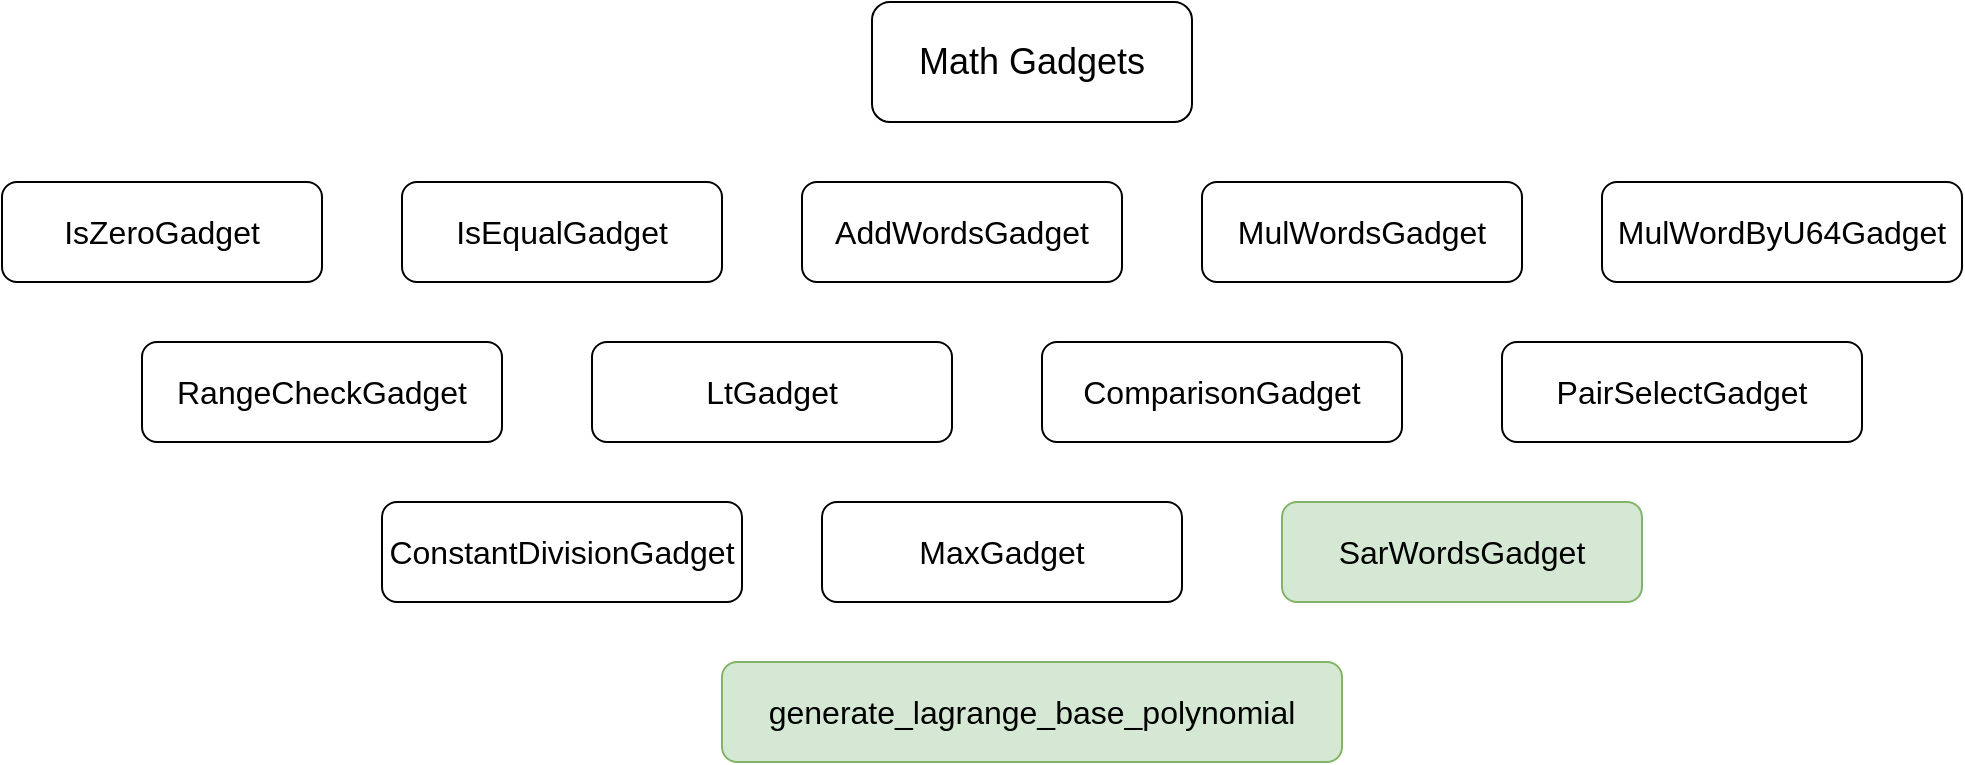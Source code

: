 <mxfile version="20.2.3" type="github">
  <diagram id="McVIOMcb1xRIXEFPR1ON" name="Page-1">
    <mxGraphModel dx="1426" dy="794" grid="1" gridSize="10" guides="1" tooltips="1" connect="1" arrows="1" fold="1" page="1" pageScale="1" pageWidth="850" pageHeight="1100" math="0" shadow="0">
      <root>
        <mxCell id="0" />
        <mxCell id="1" parent="0" />
        <mxCell id="hUmYEHSh0BYOGZPkl-zU-1" value="&lt;font style=&quot;font-size: 18px;&quot;&gt;Math Gadgets&lt;/font&gt;" style="rounded=1;whiteSpace=wrap;html=1;" vertex="1" parent="1">
          <mxGeometry x="475" y="100" width="160" height="60" as="geometry" />
        </mxCell>
        <mxCell id="hUmYEHSh0BYOGZPkl-zU-2" value="&lt;font style=&quot;font-size: 16px;&quot;&gt;IsZeroGadget&lt;/font&gt;" style="rounded=1;whiteSpace=wrap;html=1;" vertex="1" parent="1">
          <mxGeometry x="40" y="190" width="160" height="50" as="geometry" />
        </mxCell>
        <mxCell id="hUmYEHSh0BYOGZPkl-zU-4" value="&lt;font style=&quot;font-size: 16px;&quot;&gt;IsEqualGadget&lt;/font&gt;" style="rounded=1;whiteSpace=wrap;html=1;" vertex="1" parent="1">
          <mxGeometry x="240" y="190" width="160" height="50" as="geometry" />
        </mxCell>
        <mxCell id="hUmYEHSh0BYOGZPkl-zU-5" value="&lt;font style=&quot;font-size: 16px;&quot;&gt;AddWordsGadget&lt;/font&gt;" style="rounded=1;whiteSpace=wrap;html=1;" vertex="1" parent="1">
          <mxGeometry x="440" y="190" width="160" height="50" as="geometry" />
        </mxCell>
        <mxCell id="hUmYEHSh0BYOGZPkl-zU-6" value="&lt;font style=&quot;font-size: 16px;&quot;&gt;MulWordsGadget&lt;/font&gt;" style="rounded=1;whiteSpace=wrap;html=1;" vertex="1" parent="1">
          <mxGeometry x="640" y="190" width="160" height="50" as="geometry" />
        </mxCell>
        <mxCell id="hUmYEHSh0BYOGZPkl-zU-7" value="&lt;font style=&quot;font-size: 16px;&quot;&gt;MulWordByU64Gadget&lt;/font&gt;" style="rounded=1;whiteSpace=wrap;html=1;" vertex="1" parent="1">
          <mxGeometry x="840" y="190" width="180" height="50" as="geometry" />
        </mxCell>
        <mxCell id="hUmYEHSh0BYOGZPkl-zU-8" value="&lt;font style=&quot;font-size: 16px;&quot;&gt;RangeCheckGadget&lt;/font&gt;" style="rounded=1;whiteSpace=wrap;html=1;" vertex="1" parent="1">
          <mxGeometry x="110" y="270" width="180" height="50" as="geometry" />
        </mxCell>
        <mxCell id="hUmYEHSh0BYOGZPkl-zU-9" value="&lt;font style=&quot;font-size: 16px;&quot;&gt;LtGadget&lt;/font&gt;" style="rounded=1;whiteSpace=wrap;html=1;" vertex="1" parent="1">
          <mxGeometry x="335" y="270" width="180" height="50" as="geometry" />
        </mxCell>
        <mxCell id="hUmYEHSh0BYOGZPkl-zU-10" value="&lt;font style=&quot;font-size: 16px;&quot;&gt;ComparisonGadget&lt;/font&gt;" style="rounded=1;whiteSpace=wrap;html=1;" vertex="1" parent="1">
          <mxGeometry x="560" y="270" width="180" height="50" as="geometry" />
        </mxCell>
        <mxCell id="hUmYEHSh0BYOGZPkl-zU-11" value="&lt;font style=&quot;font-size: 16px;&quot;&gt;PairSelectGadget&lt;/font&gt;" style="rounded=1;whiteSpace=wrap;html=1;" vertex="1" parent="1">
          <mxGeometry x="790" y="270" width="180" height="50" as="geometry" />
        </mxCell>
        <mxCell id="hUmYEHSh0BYOGZPkl-zU-12" value="&lt;font style=&quot;font-size: 16px;&quot;&gt;ConstantDivisionGadget&lt;/font&gt;" style="rounded=1;whiteSpace=wrap;html=1;" vertex="1" parent="1">
          <mxGeometry x="230" y="350" width="180" height="50" as="geometry" />
        </mxCell>
        <mxCell id="hUmYEHSh0BYOGZPkl-zU-13" value="&lt;font style=&quot;font-size: 16px;&quot;&gt;MaxGadget&lt;/font&gt;" style="rounded=1;whiteSpace=wrap;html=1;" vertex="1" parent="1">
          <mxGeometry x="450" y="350" width="180" height="50" as="geometry" />
        </mxCell>
        <mxCell id="hUmYEHSh0BYOGZPkl-zU-14" value="&lt;font style=&quot;font-size: 16px;&quot;&gt;SarWordsGadget&lt;/font&gt;" style="rounded=1;whiteSpace=wrap;html=1;fillColor=#d5e8d4;strokeColor=#82b366;" vertex="1" parent="1">
          <mxGeometry x="680" y="350" width="180" height="50" as="geometry" />
        </mxCell>
        <mxCell id="hUmYEHSh0BYOGZPkl-zU-15" value="&lt;font style=&quot;font-size: 16px;&quot;&gt;generate_lagrange_base_polynomial&lt;/font&gt;" style="rounded=1;whiteSpace=wrap;html=1;fillColor=#d5e8d4;strokeColor=#82b366;" vertex="1" parent="1">
          <mxGeometry x="400" y="430" width="310" height="50" as="geometry" />
        </mxCell>
      </root>
    </mxGraphModel>
  </diagram>
</mxfile>
